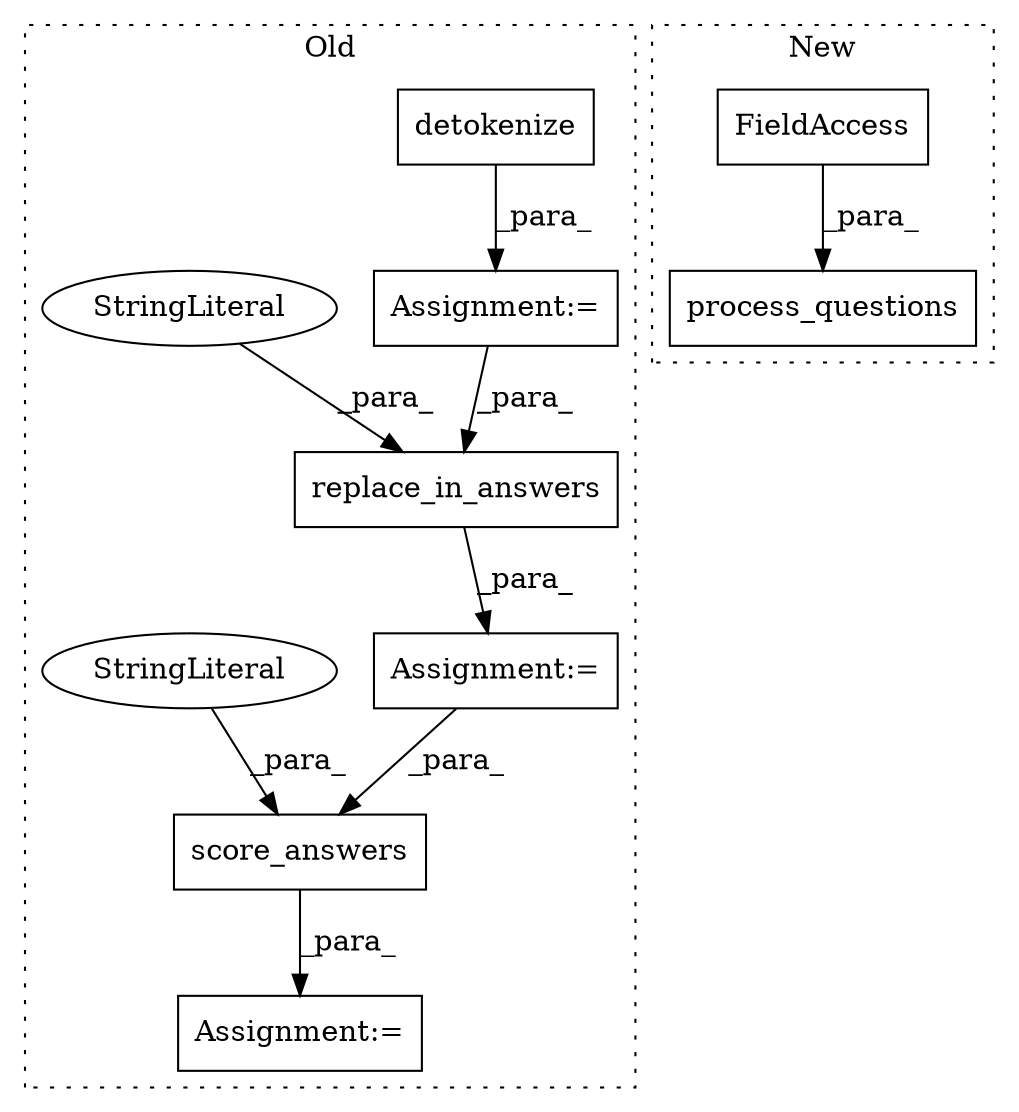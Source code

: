 digraph G {
subgraph cluster0 {
1 [label="detokenize" a="32" s="6183,6201" l="11,1" shape="box"];
3 [label="score_answers" a="32" s="6273,6304" l="14,1" shape="box"];
5 [label="replace_in_answers" a="32" s="6216,6252" l="19,1" shape="box"];
6 [label="StringLiteral" a="45" s="6243" l="9" shape="ellipse"];
7 [label="StringLiteral" a="45" s="6295" l="9" shape="ellipse"];
8 [label="Assignment:=" a="7" s="6182" l="1" shape="box"];
9 [label="Assignment:=" a="7" s="6272" l="1" shape="box"];
10 [label="Assignment:=" a="7" s="6215" l="1" shape="box"];
label = "Old";
style="dotted";
}
subgraph cluster1 {
2 [label="process_questions" a="32" s="5979,6026" l="18,1" shape="box"];
4 [label="FieldAccess" a="22" s="6007" l="19" shape="box"];
label = "New";
style="dotted";
}
1 -> 8 [label="_para_"];
3 -> 9 [label="_para_"];
4 -> 2 [label="_para_"];
5 -> 10 [label="_para_"];
6 -> 5 [label="_para_"];
7 -> 3 [label="_para_"];
8 -> 5 [label="_para_"];
10 -> 3 [label="_para_"];
}